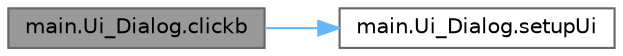 digraph "main.Ui_Dialog.clickb"
{
 // LATEX_PDF_SIZE
  bgcolor="transparent";
  edge [fontname=Helvetica,fontsize=10,labelfontname=Helvetica,labelfontsize=10];
  node [fontname=Helvetica,fontsize=10,shape=box,height=0.2,width=0.4];
  rankdir="LR";
  Node1 [id="Node000001",label="main.Ui_Dialog.clickb",height=0.2,width=0.4,color="gray40", fillcolor="grey60", style="filled", fontcolor="black",tooltip=" "];
  Node1 -> Node2 [id="edge2_Node000001_Node000002",color="steelblue1",style="solid",tooltip=" "];
  Node2 [id="Node000002",label="main.Ui_Dialog.setupUi",height=0.2,width=0.4,color="grey40", fillcolor="white", style="filled",URL="$classmain_1_1_ui___dialog.html#a2d82bfc40a6694b1811e00173b4c44cb",tooltip=" "];
}
